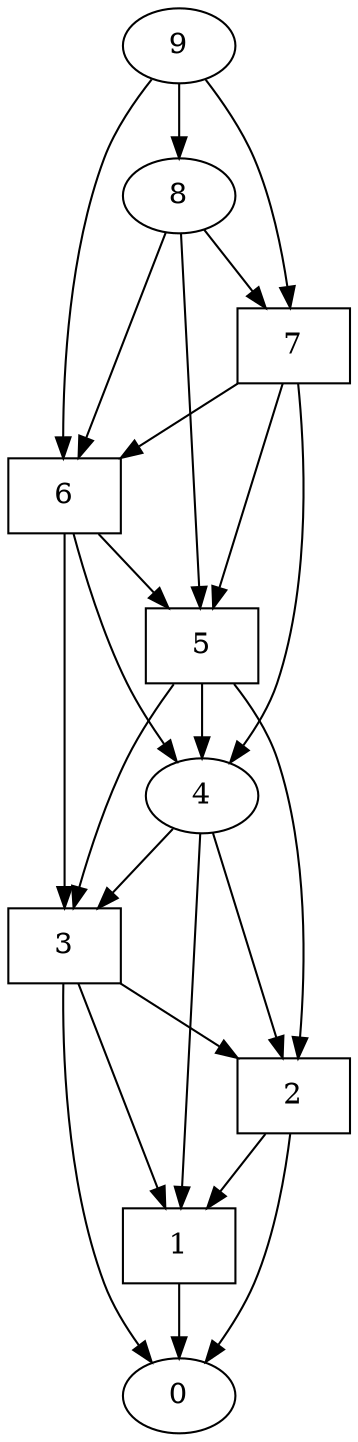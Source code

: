 digraph foo {
  { 3 2 1 } -> 0;
  { 4 3 2 } -> 1;
  { 5 4 3 } -> 2;
  { 6 5 4 } -> 3;
  { 7 6 5 } -> 4;
  { 8 7 6 } -> 5;
  { 9 8 7 } -> 6;
  { 9 8 } -> 7;
  9 -> 8;

  1 [ shape="box" ];
  2 [ shape="box" ];
  3 [ shape="box" ];
  5 [ shape="box" ];
  6 [ shape="box" ];
  7 [ shape="box" ];
}
